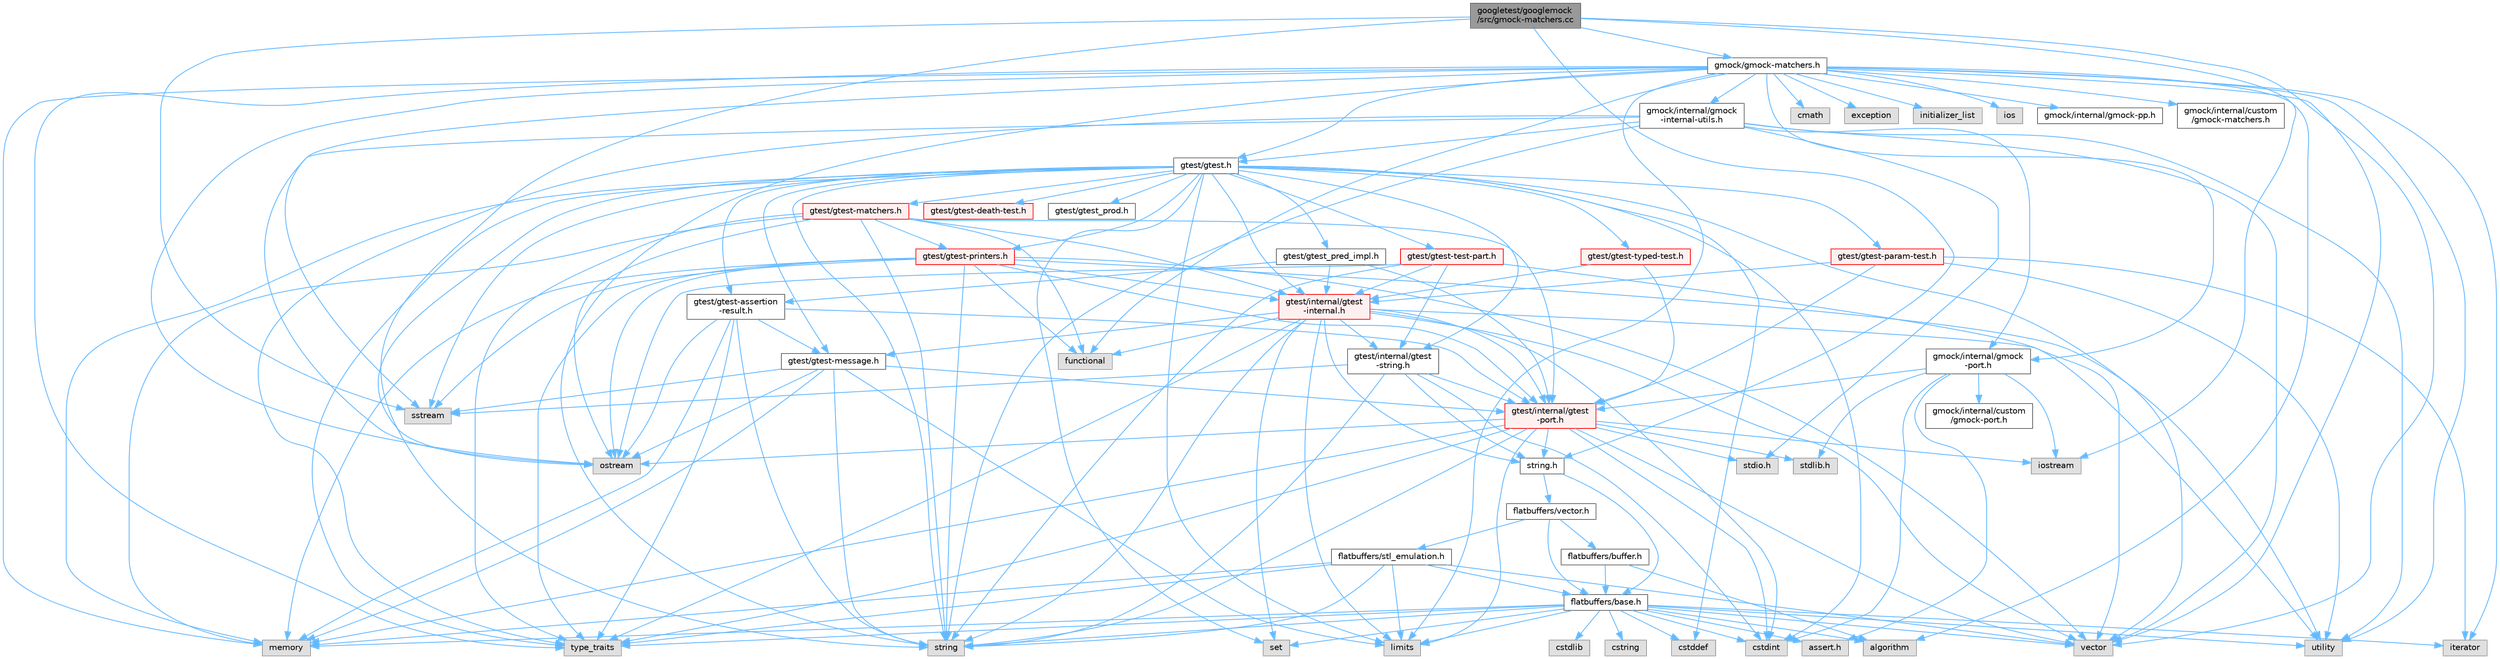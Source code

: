 digraph "googletest/googlemock/src/gmock-matchers.cc"
{
 // LATEX_PDF_SIZE
  bgcolor="transparent";
  edge [fontname=Helvetica,fontsize=10,labelfontname=Helvetica,labelfontsize=10];
  node [fontname=Helvetica,fontsize=10,shape=box,height=0.2,width=0.4];
  Node1 [id="Node000001",label="googletest/googlemock\l/src/gmock-matchers.cc",height=0.2,width=0.4,color="gray40", fillcolor="grey60", style="filled", fontcolor="black",tooltip=" "];
  Node1 -> Node2 [id="edge1_Node000001_Node000002",color="steelblue1",style="solid",tooltip=" "];
  Node2 [id="Node000002",label="gmock/gmock-matchers.h",height=0.2,width=0.4,color="grey40", fillcolor="white", style="filled",URL="$gmock-matchers_8h.html",tooltip=" "];
  Node2 -> Node3 [id="edge2_Node000002_Node000003",color="steelblue1",style="solid",tooltip=" "];
  Node3 [id="Node000003",label="algorithm",height=0.2,width=0.4,color="grey60", fillcolor="#E0E0E0", style="filled",tooltip=" "];
  Node2 -> Node4 [id="edge3_Node000002_Node000004",color="steelblue1",style="solid",tooltip=" "];
  Node4 [id="Node000004",label="cmath",height=0.2,width=0.4,color="grey60", fillcolor="#E0E0E0", style="filled",tooltip=" "];
  Node2 -> Node5 [id="edge4_Node000002_Node000005",color="steelblue1",style="solid",tooltip=" "];
  Node5 [id="Node000005",label="exception",height=0.2,width=0.4,color="grey60", fillcolor="#E0E0E0", style="filled",tooltip=" "];
  Node2 -> Node6 [id="edge5_Node000002_Node000006",color="steelblue1",style="solid",tooltip=" "];
  Node6 [id="Node000006",label="functional",height=0.2,width=0.4,color="grey60", fillcolor="#E0E0E0", style="filled",tooltip=" "];
  Node2 -> Node7 [id="edge6_Node000002_Node000007",color="steelblue1",style="solid",tooltip=" "];
  Node7 [id="Node000007",label="initializer_list",height=0.2,width=0.4,color="grey60", fillcolor="#E0E0E0", style="filled",tooltip=" "];
  Node2 -> Node8 [id="edge7_Node000002_Node000008",color="steelblue1",style="solid",tooltip=" "];
  Node8 [id="Node000008",label="ios",height=0.2,width=0.4,color="grey60", fillcolor="#E0E0E0", style="filled",tooltip=" "];
  Node2 -> Node9 [id="edge8_Node000002_Node000009",color="steelblue1",style="solid",tooltip=" "];
  Node9 [id="Node000009",label="iterator",height=0.2,width=0.4,color="grey60", fillcolor="#E0E0E0", style="filled",tooltip=" "];
  Node2 -> Node10 [id="edge9_Node000002_Node000010",color="steelblue1",style="solid",tooltip=" "];
  Node10 [id="Node000010",label="limits",height=0.2,width=0.4,color="grey60", fillcolor="#E0E0E0", style="filled",tooltip=" "];
  Node2 -> Node11 [id="edge10_Node000002_Node000011",color="steelblue1",style="solid",tooltip=" "];
  Node11 [id="Node000011",label="memory",height=0.2,width=0.4,color="grey60", fillcolor="#E0E0E0", style="filled",tooltip=" "];
  Node2 -> Node12 [id="edge11_Node000002_Node000012",color="steelblue1",style="solid",tooltip=" "];
  Node12 [id="Node000012",label="ostream",height=0.2,width=0.4,color="grey60", fillcolor="#E0E0E0", style="filled",tooltip=" "];
  Node2 -> Node13 [id="edge12_Node000002_Node000013",color="steelblue1",style="solid",tooltip=" "];
  Node13 [id="Node000013",label="sstream",height=0.2,width=0.4,color="grey60", fillcolor="#E0E0E0", style="filled",tooltip=" "];
  Node2 -> Node14 [id="edge13_Node000002_Node000014",color="steelblue1",style="solid",tooltip=" "];
  Node14 [id="Node000014",label="string",height=0.2,width=0.4,color="grey60", fillcolor="#E0E0E0", style="filled",tooltip=" "];
  Node2 -> Node15 [id="edge14_Node000002_Node000015",color="steelblue1",style="solid",tooltip=" "];
  Node15 [id="Node000015",label="type_traits",height=0.2,width=0.4,color="grey60", fillcolor="#E0E0E0", style="filled",tooltip=" "];
  Node2 -> Node16 [id="edge15_Node000002_Node000016",color="steelblue1",style="solid",tooltip=" "];
  Node16 [id="Node000016",label="utility",height=0.2,width=0.4,color="grey60", fillcolor="#E0E0E0", style="filled",tooltip=" "];
  Node2 -> Node17 [id="edge16_Node000002_Node000017",color="steelblue1",style="solid",tooltip=" "];
  Node17 [id="Node000017",label="vector",height=0.2,width=0.4,color="grey60", fillcolor="#E0E0E0", style="filled",tooltip=" "];
  Node2 -> Node18 [id="edge17_Node000002_Node000018",color="steelblue1",style="solid",tooltip=" "];
  Node18 [id="Node000018",label="gmock/internal/gmock\l-internal-utils.h",height=0.2,width=0.4,color="grey40", fillcolor="white", style="filled",URL="$gmock-internal-utils_8h.html",tooltip=" "];
  Node18 -> Node19 [id="edge18_Node000018_Node000019",color="steelblue1",style="solid",tooltip=" "];
  Node19 [id="Node000019",label="stdio.h",height=0.2,width=0.4,color="grey60", fillcolor="#E0E0E0", style="filled",tooltip=" "];
  Node18 -> Node12 [id="edge19_Node000018_Node000012",color="steelblue1",style="solid",tooltip=" "];
  Node18 -> Node14 [id="edge20_Node000018_Node000014",color="steelblue1",style="solid",tooltip=" "];
  Node18 -> Node15 [id="edge21_Node000018_Node000015",color="steelblue1",style="solid",tooltip=" "];
  Node18 -> Node16 [id="edge22_Node000018_Node000016",color="steelblue1",style="solid",tooltip=" "];
  Node18 -> Node17 [id="edge23_Node000018_Node000017",color="steelblue1",style="solid",tooltip=" "];
  Node18 -> Node20 [id="edge24_Node000018_Node000020",color="steelblue1",style="solid",tooltip=" "];
  Node20 [id="Node000020",label="gmock/internal/gmock\l-port.h",height=0.2,width=0.4,color="grey40", fillcolor="white", style="filled",URL="$gmock-port_8h.html",tooltip=" "];
  Node20 -> Node21 [id="edge25_Node000020_Node000021",color="steelblue1",style="solid",tooltip=" "];
  Node21 [id="Node000021",label="assert.h",height=0.2,width=0.4,color="grey60", fillcolor="#E0E0E0", style="filled",tooltip=" "];
  Node20 -> Node22 [id="edge26_Node000020_Node000022",color="steelblue1",style="solid",tooltip=" "];
  Node22 [id="Node000022",label="stdlib.h",height=0.2,width=0.4,color="grey60", fillcolor="#E0E0E0", style="filled",tooltip=" "];
  Node20 -> Node23 [id="edge27_Node000020_Node000023",color="steelblue1",style="solid",tooltip=" "];
  Node23 [id="Node000023",label="cstdint",height=0.2,width=0.4,color="grey60", fillcolor="#E0E0E0", style="filled",tooltip=" "];
  Node20 -> Node24 [id="edge28_Node000020_Node000024",color="steelblue1",style="solid",tooltip=" "];
  Node24 [id="Node000024",label="iostream",height=0.2,width=0.4,color="grey60", fillcolor="#E0E0E0", style="filled",tooltip=" "];
  Node20 -> Node25 [id="edge29_Node000020_Node000025",color="steelblue1",style="solid",tooltip=" "];
  Node25 [id="Node000025",label="gmock/internal/custom\l/gmock-port.h",height=0.2,width=0.4,color="grey40", fillcolor="white", style="filled",URL="$custom_2gmock-port_8h.html",tooltip=" "];
  Node20 -> Node26 [id="edge30_Node000020_Node000026",color="steelblue1",style="solid",tooltip=" "];
  Node26 [id="Node000026",label="gtest/internal/gtest\l-port.h",height=0.2,width=0.4,color="red", fillcolor="#FFF0F0", style="filled",URL="$gtest-port_8h.html",tooltip=" "];
  Node26 -> Node19 [id="edge31_Node000026_Node000019",color="steelblue1",style="solid",tooltip=" "];
  Node26 -> Node22 [id="edge32_Node000026_Node000022",color="steelblue1",style="solid",tooltip=" "];
  Node26 -> Node30 [id="edge33_Node000026_Node000030",color="steelblue1",style="solid",tooltip=" "];
  Node30 [id="Node000030",label="string.h",height=0.2,width=0.4,color="grey40", fillcolor="white", style="filled",URL="$string_8h.html",tooltip=" "];
  Node30 -> Node31 [id="edge34_Node000030_Node000031",color="steelblue1",style="solid",tooltip=" "];
  Node31 [id="Node000031",label="flatbuffers/base.h",height=0.2,width=0.4,color="grey40", fillcolor="white", style="filled",URL="$base_8h.html",tooltip=" "];
  Node31 -> Node21 [id="edge35_Node000031_Node000021",color="steelblue1",style="solid",tooltip=" "];
  Node31 -> Node23 [id="edge36_Node000031_Node000023",color="steelblue1",style="solid",tooltip=" "];
  Node31 -> Node32 [id="edge37_Node000031_Node000032",color="steelblue1",style="solid",tooltip=" "];
  Node32 [id="Node000032",label="cstddef",height=0.2,width=0.4,color="grey60", fillcolor="#E0E0E0", style="filled",tooltip=" "];
  Node31 -> Node33 [id="edge38_Node000031_Node000033",color="steelblue1",style="solid",tooltip=" "];
  Node33 [id="Node000033",label="cstdlib",height=0.2,width=0.4,color="grey60", fillcolor="#E0E0E0", style="filled",tooltip=" "];
  Node31 -> Node34 [id="edge39_Node000031_Node000034",color="steelblue1",style="solid",tooltip=" "];
  Node34 [id="Node000034",label="cstring",height=0.2,width=0.4,color="grey60", fillcolor="#E0E0E0", style="filled",tooltip=" "];
  Node31 -> Node16 [id="edge40_Node000031_Node000016",color="steelblue1",style="solid",tooltip=" "];
  Node31 -> Node14 [id="edge41_Node000031_Node000014",color="steelblue1",style="solid",tooltip=" "];
  Node31 -> Node15 [id="edge42_Node000031_Node000015",color="steelblue1",style="solid",tooltip=" "];
  Node31 -> Node17 [id="edge43_Node000031_Node000017",color="steelblue1",style="solid",tooltip=" "];
  Node31 -> Node35 [id="edge44_Node000031_Node000035",color="steelblue1",style="solid",tooltip=" "];
  Node35 [id="Node000035",label="set",height=0.2,width=0.4,color="grey60", fillcolor="#E0E0E0", style="filled",tooltip=" "];
  Node31 -> Node3 [id="edge45_Node000031_Node000003",color="steelblue1",style="solid",tooltip=" "];
  Node31 -> Node10 [id="edge46_Node000031_Node000010",color="steelblue1",style="solid",tooltip=" "];
  Node31 -> Node9 [id="edge47_Node000031_Node000009",color="steelblue1",style="solid",tooltip=" "];
  Node31 -> Node11 [id="edge48_Node000031_Node000011",color="steelblue1",style="solid",tooltip=" "];
  Node30 -> Node36 [id="edge49_Node000030_Node000036",color="steelblue1",style="solid",tooltip=" "];
  Node36 [id="Node000036",label="flatbuffers/vector.h",height=0.2,width=0.4,color="grey40", fillcolor="white", style="filled",URL="$vector_8h.html",tooltip=" "];
  Node36 -> Node31 [id="edge50_Node000036_Node000031",color="steelblue1",style="solid",tooltip=" "];
  Node36 -> Node37 [id="edge51_Node000036_Node000037",color="steelblue1",style="solid",tooltip=" "];
  Node37 [id="Node000037",label="flatbuffers/buffer.h",height=0.2,width=0.4,color="grey40", fillcolor="white", style="filled",URL="$buffer_8h.html",tooltip=" "];
  Node37 -> Node3 [id="edge52_Node000037_Node000003",color="steelblue1",style="solid",tooltip=" "];
  Node37 -> Node31 [id="edge53_Node000037_Node000031",color="steelblue1",style="solid",tooltip=" "];
  Node36 -> Node38 [id="edge54_Node000036_Node000038",color="steelblue1",style="solid",tooltip=" "];
  Node38 [id="Node000038",label="flatbuffers/stl_emulation.h",height=0.2,width=0.4,color="grey40", fillcolor="white", style="filled",URL="$stl__emulation_8h.html",tooltip=" "];
  Node38 -> Node31 [id="edge55_Node000038_Node000031",color="steelblue1",style="solid",tooltip=" "];
  Node38 -> Node14 [id="edge56_Node000038_Node000014",color="steelblue1",style="solid",tooltip=" "];
  Node38 -> Node15 [id="edge57_Node000038_Node000015",color="steelblue1",style="solid",tooltip=" "];
  Node38 -> Node17 [id="edge58_Node000038_Node000017",color="steelblue1",style="solid",tooltip=" "];
  Node38 -> Node11 [id="edge59_Node000038_Node000011",color="steelblue1",style="solid",tooltip=" "];
  Node38 -> Node10 [id="edge60_Node000038_Node000010",color="steelblue1",style="solid",tooltip=" "];
  Node26 -> Node23 [id="edge61_Node000026_Node000023",color="steelblue1",style="solid",tooltip=" "];
  Node26 -> Node24 [id="edge62_Node000026_Node000024",color="steelblue1",style="solid",tooltip=" "];
  Node26 -> Node10 [id="edge63_Node000026_Node000010",color="steelblue1",style="solid",tooltip=" "];
  Node26 -> Node11 [id="edge64_Node000026_Node000011",color="steelblue1",style="solid",tooltip=" "];
  Node26 -> Node12 [id="edge65_Node000026_Node000012",color="steelblue1",style="solid",tooltip=" "];
  Node26 -> Node14 [id="edge66_Node000026_Node000014",color="steelblue1",style="solid",tooltip=" "];
  Node26 -> Node15 [id="edge67_Node000026_Node000015",color="steelblue1",style="solid",tooltip=" "];
  Node26 -> Node17 [id="edge68_Node000026_Node000017",color="steelblue1",style="solid",tooltip=" "];
  Node18 -> Node50 [id="edge69_Node000018_Node000050",color="steelblue1",style="solid",tooltip=" "];
  Node50 [id="Node000050",label="gtest/gtest.h",height=0.2,width=0.4,color="grey40", fillcolor="white", style="filled",URL="$gtest_8h.html",tooltip=" "];
  Node50 -> Node32 [id="edge70_Node000050_Node000032",color="steelblue1",style="solid",tooltip=" "];
  Node50 -> Node23 [id="edge71_Node000050_Node000023",color="steelblue1",style="solid",tooltip=" "];
  Node50 -> Node10 [id="edge72_Node000050_Node000010",color="steelblue1",style="solid",tooltip=" "];
  Node50 -> Node11 [id="edge73_Node000050_Node000011",color="steelblue1",style="solid",tooltip=" "];
  Node50 -> Node12 [id="edge74_Node000050_Node000012",color="steelblue1",style="solid",tooltip=" "];
  Node50 -> Node35 [id="edge75_Node000050_Node000035",color="steelblue1",style="solid",tooltip=" "];
  Node50 -> Node13 [id="edge76_Node000050_Node000013",color="steelblue1",style="solid",tooltip=" "];
  Node50 -> Node14 [id="edge77_Node000050_Node000014",color="steelblue1",style="solid",tooltip=" "];
  Node50 -> Node15 [id="edge78_Node000050_Node000015",color="steelblue1",style="solid",tooltip=" "];
  Node50 -> Node17 [id="edge79_Node000050_Node000017",color="steelblue1",style="solid",tooltip=" "];
  Node50 -> Node51 [id="edge80_Node000050_Node000051",color="steelblue1",style="solid",tooltip=" "];
  Node51 [id="Node000051",label="gtest/gtest-assertion\l-result.h",height=0.2,width=0.4,color="grey40", fillcolor="white", style="filled",URL="$gtest-assertion-result_8h.html",tooltip=" "];
  Node51 -> Node11 [id="edge81_Node000051_Node000011",color="steelblue1",style="solid",tooltip=" "];
  Node51 -> Node12 [id="edge82_Node000051_Node000012",color="steelblue1",style="solid",tooltip=" "];
  Node51 -> Node14 [id="edge83_Node000051_Node000014",color="steelblue1",style="solid",tooltip=" "];
  Node51 -> Node15 [id="edge84_Node000051_Node000015",color="steelblue1",style="solid",tooltip=" "];
  Node51 -> Node52 [id="edge85_Node000051_Node000052",color="steelblue1",style="solid",tooltip=" "];
  Node52 [id="Node000052",label="gtest/gtest-message.h",height=0.2,width=0.4,color="grey40", fillcolor="white", style="filled",URL="$gtest-message_8h.html",tooltip=" "];
  Node52 -> Node10 [id="edge86_Node000052_Node000010",color="steelblue1",style="solid",tooltip=" "];
  Node52 -> Node11 [id="edge87_Node000052_Node000011",color="steelblue1",style="solid",tooltip=" "];
  Node52 -> Node12 [id="edge88_Node000052_Node000012",color="steelblue1",style="solid",tooltip=" "];
  Node52 -> Node13 [id="edge89_Node000052_Node000013",color="steelblue1",style="solid",tooltip=" "];
  Node52 -> Node14 [id="edge90_Node000052_Node000014",color="steelblue1",style="solid",tooltip=" "];
  Node52 -> Node26 [id="edge91_Node000052_Node000026",color="steelblue1",style="solid",tooltip=" "];
  Node51 -> Node26 [id="edge92_Node000051_Node000026",color="steelblue1",style="solid",tooltip=" "];
  Node50 -> Node53 [id="edge93_Node000050_Node000053",color="steelblue1",style="solid",tooltip=" "];
  Node53 [id="Node000053",label="gtest/gtest-death-test.h",height=0.2,width=0.4,color="red", fillcolor="#FFF0F0", style="filled",URL="$gtest-death-test_8h.html",tooltip=" "];
  Node50 -> Node55 [id="edge94_Node000050_Node000055",color="steelblue1",style="solid",tooltip=" "];
  Node55 [id="Node000055",label="gtest/gtest-matchers.h",height=0.2,width=0.4,color="red", fillcolor="#FFF0F0", style="filled",URL="$gtest-matchers_8h.html",tooltip=" "];
  Node55 -> Node6 [id="edge95_Node000055_Node000006",color="steelblue1",style="solid",tooltip=" "];
  Node55 -> Node11 [id="edge96_Node000055_Node000011",color="steelblue1",style="solid",tooltip=" "];
  Node55 -> Node12 [id="edge97_Node000055_Node000012",color="steelblue1",style="solid",tooltip=" "];
  Node55 -> Node14 [id="edge98_Node000055_Node000014",color="steelblue1",style="solid",tooltip=" "];
  Node55 -> Node15 [id="edge99_Node000055_Node000015",color="steelblue1",style="solid",tooltip=" "];
  Node55 -> Node57 [id="edge100_Node000055_Node000057",color="steelblue1",style="solid",tooltip=" "];
  Node57 [id="Node000057",label="gtest/gtest-printers.h",height=0.2,width=0.4,color="red", fillcolor="#FFF0F0", style="filled",URL="$gtest-printers_8h.html",tooltip=" "];
  Node57 -> Node6 [id="edge101_Node000057_Node000006",color="steelblue1",style="solid",tooltip=" "];
  Node57 -> Node11 [id="edge102_Node000057_Node000011",color="steelblue1",style="solid",tooltip=" "];
  Node57 -> Node12 [id="edge103_Node000057_Node000012",color="steelblue1",style="solid",tooltip=" "];
  Node57 -> Node13 [id="edge104_Node000057_Node000013",color="steelblue1",style="solid",tooltip=" "];
  Node57 -> Node14 [id="edge105_Node000057_Node000014",color="steelblue1",style="solid",tooltip=" "];
  Node57 -> Node15 [id="edge106_Node000057_Node000015",color="steelblue1",style="solid",tooltip=" "];
  Node57 -> Node16 [id="edge107_Node000057_Node000016",color="steelblue1",style="solid",tooltip=" "];
  Node57 -> Node17 [id="edge108_Node000057_Node000017",color="steelblue1",style="solid",tooltip=" "];
  Node57 -> Node58 [id="edge109_Node000057_Node000058",color="steelblue1",style="solid",tooltip=" "];
  Node58 [id="Node000058",label="gtest/internal/gtest\l-internal.h",height=0.2,width=0.4,color="red", fillcolor="#FFF0F0", style="filled",URL="$gtest-internal_8h.html",tooltip=" "];
  Node58 -> Node26 [id="edge110_Node000058_Node000026",color="steelblue1",style="solid",tooltip=" "];
  Node58 -> Node30 [id="edge111_Node000058_Node000030",color="steelblue1",style="solid",tooltip=" "];
  Node58 -> Node23 [id="edge112_Node000058_Node000023",color="steelblue1",style="solid",tooltip=" "];
  Node58 -> Node6 [id="edge113_Node000058_Node000006",color="steelblue1",style="solid",tooltip=" "];
  Node58 -> Node10 [id="edge114_Node000058_Node000010",color="steelblue1",style="solid",tooltip=" "];
  Node58 -> Node35 [id="edge115_Node000058_Node000035",color="steelblue1",style="solid",tooltip=" "];
  Node58 -> Node14 [id="edge116_Node000058_Node000014",color="steelblue1",style="solid",tooltip=" "];
  Node58 -> Node15 [id="edge117_Node000058_Node000015",color="steelblue1",style="solid",tooltip=" "];
  Node58 -> Node16 [id="edge118_Node000058_Node000016",color="steelblue1",style="solid",tooltip=" "];
  Node58 -> Node17 [id="edge119_Node000058_Node000017",color="steelblue1",style="solid",tooltip=" "];
  Node58 -> Node52 [id="edge120_Node000058_Node000052",color="steelblue1",style="solid",tooltip=" "];
  Node58 -> Node62 [id="edge121_Node000058_Node000062",color="steelblue1",style="solid",tooltip=" "];
  Node62 [id="Node000062",label="gtest/internal/gtest\l-string.h",height=0.2,width=0.4,color="grey40", fillcolor="white", style="filled",URL="$gtest-string_8h.html",tooltip=" "];
  Node62 -> Node30 [id="edge122_Node000062_Node000030",color="steelblue1",style="solid",tooltip=" "];
  Node62 -> Node23 [id="edge123_Node000062_Node000023",color="steelblue1",style="solid",tooltip=" "];
  Node62 -> Node13 [id="edge124_Node000062_Node000013",color="steelblue1",style="solid",tooltip=" "];
  Node62 -> Node14 [id="edge125_Node000062_Node000014",color="steelblue1",style="solid",tooltip=" "];
  Node62 -> Node26 [id="edge126_Node000062_Node000026",color="steelblue1",style="solid",tooltip=" "];
  Node57 -> Node26 [id="edge127_Node000057_Node000026",color="steelblue1",style="solid",tooltip=" "];
  Node55 -> Node58 [id="edge128_Node000055_Node000058",color="steelblue1",style="solid",tooltip=" "];
  Node55 -> Node26 [id="edge129_Node000055_Node000026",color="steelblue1",style="solid",tooltip=" "];
  Node50 -> Node52 [id="edge130_Node000050_Node000052",color="steelblue1",style="solid",tooltip=" "];
  Node50 -> Node65 [id="edge131_Node000050_Node000065",color="steelblue1",style="solid",tooltip=" "];
  Node65 [id="Node000065",label="gtest/gtest-param-test.h",height=0.2,width=0.4,color="red", fillcolor="#FFF0F0", style="filled",URL="$gtest-param-test_8h.html",tooltip=" "];
  Node65 -> Node9 [id="edge132_Node000065_Node000009",color="steelblue1",style="solid",tooltip=" "];
  Node65 -> Node16 [id="edge133_Node000065_Node000016",color="steelblue1",style="solid",tooltip=" "];
  Node65 -> Node58 [id="edge134_Node000065_Node000058",color="steelblue1",style="solid",tooltip=" "];
  Node65 -> Node26 [id="edge135_Node000065_Node000026",color="steelblue1",style="solid",tooltip=" "];
  Node50 -> Node57 [id="edge136_Node000050_Node000057",color="steelblue1",style="solid",tooltip=" "];
  Node50 -> Node69 [id="edge137_Node000050_Node000069",color="steelblue1",style="solid",tooltip=" "];
  Node69 [id="Node000069",label="gtest/gtest-test-part.h",height=0.2,width=0.4,color="red", fillcolor="#FFF0F0", style="filled",URL="$gtest-test-part_8h.html",tooltip=" "];
  Node69 -> Node12 [id="edge138_Node000069_Node000012",color="steelblue1",style="solid",tooltip=" "];
  Node69 -> Node14 [id="edge139_Node000069_Node000014",color="steelblue1",style="solid",tooltip=" "];
  Node69 -> Node17 [id="edge140_Node000069_Node000017",color="steelblue1",style="solid",tooltip=" "];
  Node69 -> Node58 [id="edge141_Node000069_Node000058",color="steelblue1",style="solid",tooltip=" "];
  Node69 -> Node62 [id="edge142_Node000069_Node000062",color="steelblue1",style="solid",tooltip=" "];
  Node50 -> Node71 [id="edge143_Node000050_Node000071",color="steelblue1",style="solid",tooltip=" "];
  Node71 [id="Node000071",label="gtest/gtest-typed-test.h",height=0.2,width=0.4,color="red", fillcolor="#FFF0F0", style="filled",URL="$gtest-typed-test_8h.html",tooltip=" "];
  Node71 -> Node58 [id="edge144_Node000071_Node000058",color="steelblue1",style="solid",tooltip=" "];
  Node71 -> Node26 [id="edge145_Node000071_Node000026",color="steelblue1",style="solid",tooltip=" "];
  Node50 -> Node72 [id="edge146_Node000050_Node000072",color="steelblue1",style="solid",tooltip=" "];
  Node72 [id="Node000072",label="gtest/gtest_pred_impl.h",height=0.2,width=0.4,color="grey40", fillcolor="white", style="filled",URL="$gtest__pred__impl_8h.html",tooltip=" "];
  Node72 -> Node51 [id="edge147_Node000072_Node000051",color="steelblue1",style="solid",tooltip=" "];
  Node72 -> Node58 [id="edge148_Node000072_Node000058",color="steelblue1",style="solid",tooltip=" "];
  Node72 -> Node26 [id="edge149_Node000072_Node000026",color="steelblue1",style="solid",tooltip=" "];
  Node50 -> Node73 [id="edge150_Node000050_Node000073",color="steelblue1",style="solid",tooltip=" "];
  Node73 [id="Node000073",label="gtest/gtest_prod.h",height=0.2,width=0.4,color="grey40", fillcolor="white", style="filled",URL="$gtest__prod_8h.html",tooltip=" "];
  Node50 -> Node58 [id="edge151_Node000050_Node000058",color="steelblue1",style="solid",tooltip=" "];
  Node50 -> Node62 [id="edge152_Node000050_Node000062",color="steelblue1",style="solid",tooltip=" "];
  Node2 -> Node20 [id="edge153_Node000002_Node000020",color="steelblue1",style="solid",tooltip=" "];
  Node2 -> Node74 [id="edge154_Node000002_Node000074",color="steelblue1",style="solid",tooltip=" "];
  Node74 [id="Node000074",label="gmock/internal/gmock-pp.h",height=0.2,width=0.4,color="grey40", fillcolor="white", style="filled",URL="$gmock-pp_8h.html",tooltip=" "];
  Node2 -> Node50 [id="edge155_Node000002_Node000050",color="steelblue1",style="solid",tooltip=" "];
  Node2 -> Node75 [id="edge156_Node000002_Node000075",color="steelblue1",style="solid",tooltip=" "];
  Node75 [id="Node000075",label="gmock/internal/custom\l/gmock-matchers.h",height=0.2,width=0.4,color="grey40", fillcolor="white", style="filled",URL="$internal_2custom_2gmock-matchers_8h.html",tooltip=" "];
  Node1 -> Node30 [id="edge157_Node000001_Node000030",color="steelblue1",style="solid",tooltip=" "];
  Node1 -> Node24 [id="edge158_Node000001_Node000024",color="steelblue1",style="solid",tooltip=" "];
  Node1 -> Node13 [id="edge159_Node000001_Node000013",color="steelblue1",style="solid",tooltip=" "];
  Node1 -> Node14 [id="edge160_Node000001_Node000014",color="steelblue1",style="solid",tooltip=" "];
  Node1 -> Node17 [id="edge161_Node000001_Node000017",color="steelblue1",style="solid",tooltip=" "];
}
